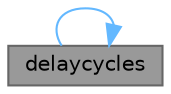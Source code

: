 digraph "delaycycles"
{
 // LATEX_PDF_SIZE
  bgcolor="transparent";
  edge [fontname=Helvetica,fontsize=10,labelfontname=Helvetica,labelfontsize=10];
  node [fontname=Helvetica,fontsize=10,shape=box,height=0.2,width=0.4];
  rankdir="LR";
  Node1 [id="Node000001",label="delaycycles",height=0.2,width=0.4,color="gray40", fillcolor="grey60", style="filled", fontcolor="black",tooltip="Delay N clock cycles."];
  Node1 -> Node1 [id="edge1_Node000001_Node000001",color="steelblue1",style="solid",tooltip=" "];
}
